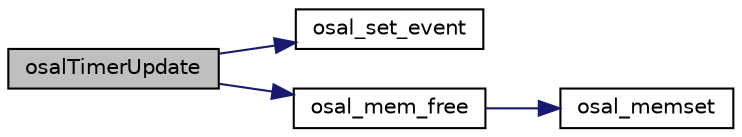 digraph "osalTimerUpdate"
{
  edge [fontname="Helvetica",fontsize="10",labelfontname="Helvetica",labelfontsize="10"];
  node [fontname="Helvetica",fontsize="10",shape=record];
  rankdir="LR";
  Node1 [label="osalTimerUpdate",height=0.2,width=0.4,color="black", fillcolor="grey75", style="filled" fontcolor="black"];
  Node1 -> Node2 [color="midnightblue",fontsize="10",style="solid",fontname="Helvetica"];
  Node2 [label="osal_set_event",height=0.2,width=0.4,color="black", fillcolor="white", style="filled",URL="$_o_s_a_l_8c.html#a67e62da8a1085ffe8f6a06c88736666a"];
  Node1 -> Node3 [color="midnightblue",fontsize="10",style="solid",fontname="Helvetica"];
  Node3 [label="osal_mem_free",height=0.2,width=0.4,color="black", fillcolor="white", style="filled",URL="$_o_s_a_l___memory_8c.html#a56201dc39c693c759d1ce0812b6b0eef"];
  Node3 -> Node4 [color="midnightblue",fontsize="10",style="solid",fontname="Helvetica"];
  Node4 [label="osal_memset",height=0.2,width=0.4,color="black", fillcolor="white", style="filled",URL="$_o_s_a_l_8c.html#a7a416b7daf0407f6a1b92b71fc12847e"];
}
